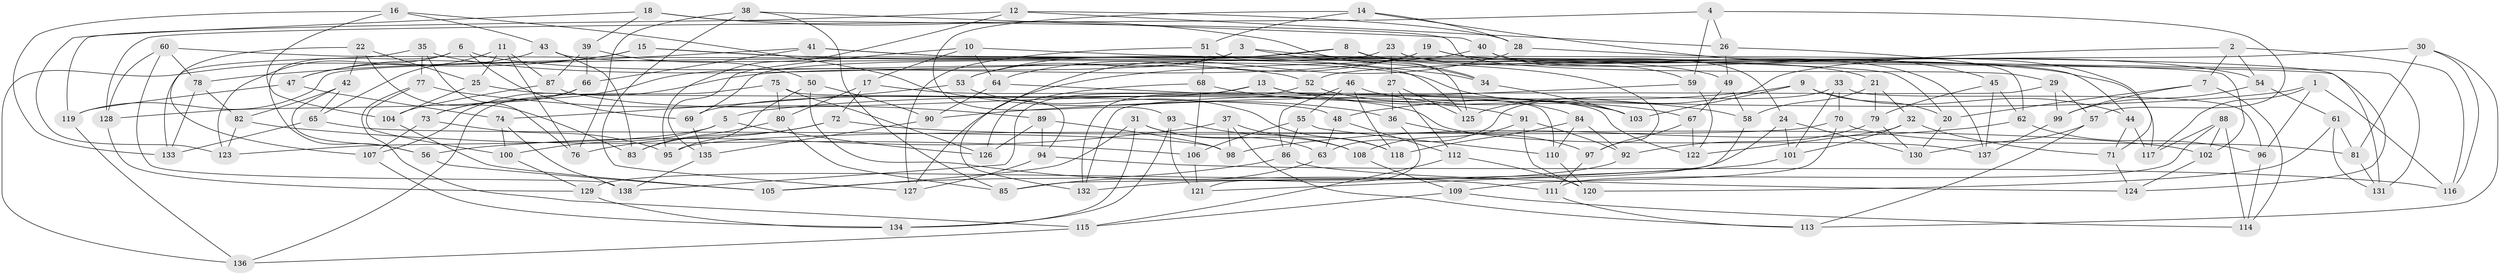 // coarse degree distribution, {4: 0.8350515463917526, 11: 0.061855670103092786, 3: 0.05154639175257732, 10: 0.020618556701030927, 12: 0.010309278350515464, 9: 0.010309278350515464, 6: 0.010309278350515464}
// Generated by graph-tools (version 1.1) at 2025/53/03/04/25 22:53:49]
// undirected, 138 vertices, 276 edges
graph export_dot {
  node [color=gray90,style=filled];
  1;
  2;
  3;
  4;
  5;
  6;
  7;
  8;
  9;
  10;
  11;
  12;
  13;
  14;
  15;
  16;
  17;
  18;
  19;
  20;
  21;
  22;
  23;
  24;
  25;
  26;
  27;
  28;
  29;
  30;
  31;
  32;
  33;
  34;
  35;
  36;
  37;
  38;
  39;
  40;
  41;
  42;
  43;
  44;
  45;
  46;
  47;
  48;
  49;
  50;
  51;
  52;
  53;
  54;
  55;
  56;
  57;
  58;
  59;
  60;
  61;
  62;
  63;
  64;
  65;
  66;
  67;
  68;
  69;
  70;
  71;
  72;
  73;
  74;
  75;
  76;
  77;
  78;
  79;
  80;
  81;
  82;
  83;
  84;
  85;
  86;
  87;
  88;
  89;
  90;
  91;
  92;
  93;
  94;
  95;
  96;
  97;
  98;
  99;
  100;
  101;
  102;
  103;
  104;
  105;
  106;
  107;
  108;
  109;
  110;
  111;
  112;
  113;
  114;
  115;
  116;
  117;
  118;
  119;
  120;
  121;
  122;
  123;
  124;
  125;
  126;
  127;
  128;
  129;
  130;
  131;
  132;
  133;
  134;
  135;
  136;
  137;
  138;
  1 -- 117;
  1 -- 5;
  1 -- 96;
  1 -- 116;
  2 -- 116;
  2 -- 7;
  2 -- 125;
  2 -- 54;
  3 -- 34;
  3 -- 73;
  3 -- 49;
  3 -- 53;
  4 -- 59;
  4 -- 128;
  4 -- 26;
  4 -- 57;
  5 -- 100;
  5 -- 123;
  5 -- 126;
  6 -- 69;
  6 -- 56;
  6 -- 123;
  6 -- 52;
  7 -- 114;
  7 -- 20;
  7 -- 99;
  8 -- 97;
  8 -- 119;
  8 -- 21;
  8 -- 53;
  9 -- 48;
  9 -- 44;
  9 -- 103;
  9 -- 20;
  10 -- 135;
  10 -- 64;
  10 -- 17;
  10 -- 102;
  11 -- 65;
  11 -- 25;
  11 -- 76;
  11 -- 87;
  12 -- 28;
  12 -- 95;
  12 -- 119;
  12 -- 26;
  13 -- 110;
  13 -- 69;
  13 -- 58;
  13 -- 138;
  14 -- 51;
  14 -- 45;
  14 -- 93;
  14 -- 28;
  15 -- 47;
  15 -- 20;
  15 -- 34;
  15 -- 136;
  16 -- 36;
  16 -- 133;
  16 -- 104;
  16 -- 43;
  17 -- 80;
  17 -- 122;
  17 -- 72;
  18 -- 39;
  18 -- 123;
  18 -- 34;
  18 -- 29;
  19 -- 64;
  19 -- 44;
  19 -- 54;
  19 -- 107;
  20 -- 130;
  21 -- 79;
  21 -- 58;
  21 -- 32;
  22 -- 42;
  22 -- 83;
  22 -- 25;
  22 -- 107;
  23 -- 27;
  23 -- 137;
  23 -- 69;
  23 -- 24;
  24 -- 129;
  24 -- 130;
  24 -- 101;
  25 -- 48;
  25 -- 104;
  26 -- 62;
  26 -- 49;
  27 -- 112;
  27 -- 36;
  27 -- 125;
  28 -- 127;
  28 -- 124;
  29 -- 57;
  29 -- 99;
  29 -- 132;
  30 -- 116;
  30 -- 113;
  30 -- 52;
  30 -- 81;
  31 -- 105;
  31 -- 134;
  31 -- 63;
  31 -- 108;
  32 -- 101;
  32 -- 71;
  32 -- 122;
  33 -- 63;
  33 -- 70;
  33 -- 96;
  33 -- 101;
  34 -- 103;
  35 -- 76;
  35 -- 103;
  35 -- 77;
  35 -- 133;
  36 -- 121;
  36 -- 97;
  37 -- 118;
  37 -- 56;
  37 -- 98;
  37 -- 113;
  38 -- 85;
  38 -- 127;
  38 -- 40;
  38 -- 76;
  39 -- 66;
  39 -- 50;
  39 -- 87;
  40 -- 71;
  40 -- 132;
  40 -- 59;
  41 -- 117;
  41 -- 66;
  41 -- 78;
  41 -- 131;
  42 -- 56;
  42 -- 65;
  42 -- 82;
  43 -- 83;
  43 -- 47;
  43 -- 125;
  44 -- 117;
  44 -- 71;
  45 -- 137;
  45 -- 62;
  45 -- 79;
  46 -- 86;
  46 -- 67;
  46 -- 55;
  46 -- 118;
  47 -- 119;
  47 -- 74;
  48 -- 63;
  48 -- 112;
  49 -- 58;
  49 -- 67;
  50 -- 111;
  50 -- 90;
  50 -- 95;
  51 -- 127;
  51 -- 68;
  51 -- 125;
  52 -- 84;
  52 -- 132;
  53 -- 118;
  53 -- 74;
  54 -- 99;
  54 -- 61;
  55 -- 106;
  55 -- 110;
  55 -- 86;
  56 -- 105;
  57 -- 113;
  57 -- 130;
  58 -- 85;
  59 -- 122;
  59 -- 90;
  60 -- 131;
  60 -- 138;
  60 -- 78;
  60 -- 128;
  61 -- 81;
  61 -- 120;
  61 -- 131;
  62 -- 98;
  62 -- 96;
  63 -- 85;
  64 -- 90;
  64 -- 103;
  65 -- 133;
  65 -- 98;
  66 -- 73;
  66 -- 128;
  67 -- 97;
  67 -- 122;
  68 -- 91;
  68 -- 106;
  68 -- 126;
  69 -- 135;
  70 -- 95;
  70 -- 109;
  70 -- 81;
  71 -- 124;
  72 -- 76;
  72 -- 83;
  72 -- 102;
  73 -- 107;
  73 -- 95;
  74 -- 100;
  74 -- 138;
  75 -- 136;
  75 -- 94;
  75 -- 126;
  75 -- 80;
  77 -- 100;
  77 -- 89;
  77 -- 115;
  78 -- 133;
  78 -- 82;
  79 -- 92;
  79 -- 130;
  80 -- 83;
  80 -- 85;
  81 -- 131;
  82 -- 123;
  82 -- 106;
  84 -- 110;
  84 -- 92;
  84 -- 118;
  86 -- 124;
  86 -- 105;
  87 -- 137;
  87 -- 104;
  88 -- 102;
  88 -- 111;
  88 -- 114;
  88 -- 117;
  89 -- 126;
  89 -- 98;
  89 -- 94;
  90 -- 135;
  91 -- 120;
  91 -- 108;
  91 -- 92;
  92 -- 132;
  93 -- 134;
  93 -- 108;
  93 -- 121;
  94 -- 116;
  94 -- 127;
  96 -- 114;
  97 -- 111;
  99 -- 137;
  100 -- 129;
  101 -- 121;
  102 -- 124;
  104 -- 105;
  106 -- 121;
  107 -- 134;
  108 -- 109;
  109 -- 114;
  109 -- 115;
  110 -- 120;
  111 -- 113;
  112 -- 115;
  112 -- 120;
  115 -- 136;
  119 -- 136;
  128 -- 129;
  129 -- 134;
  135 -- 138;
}
